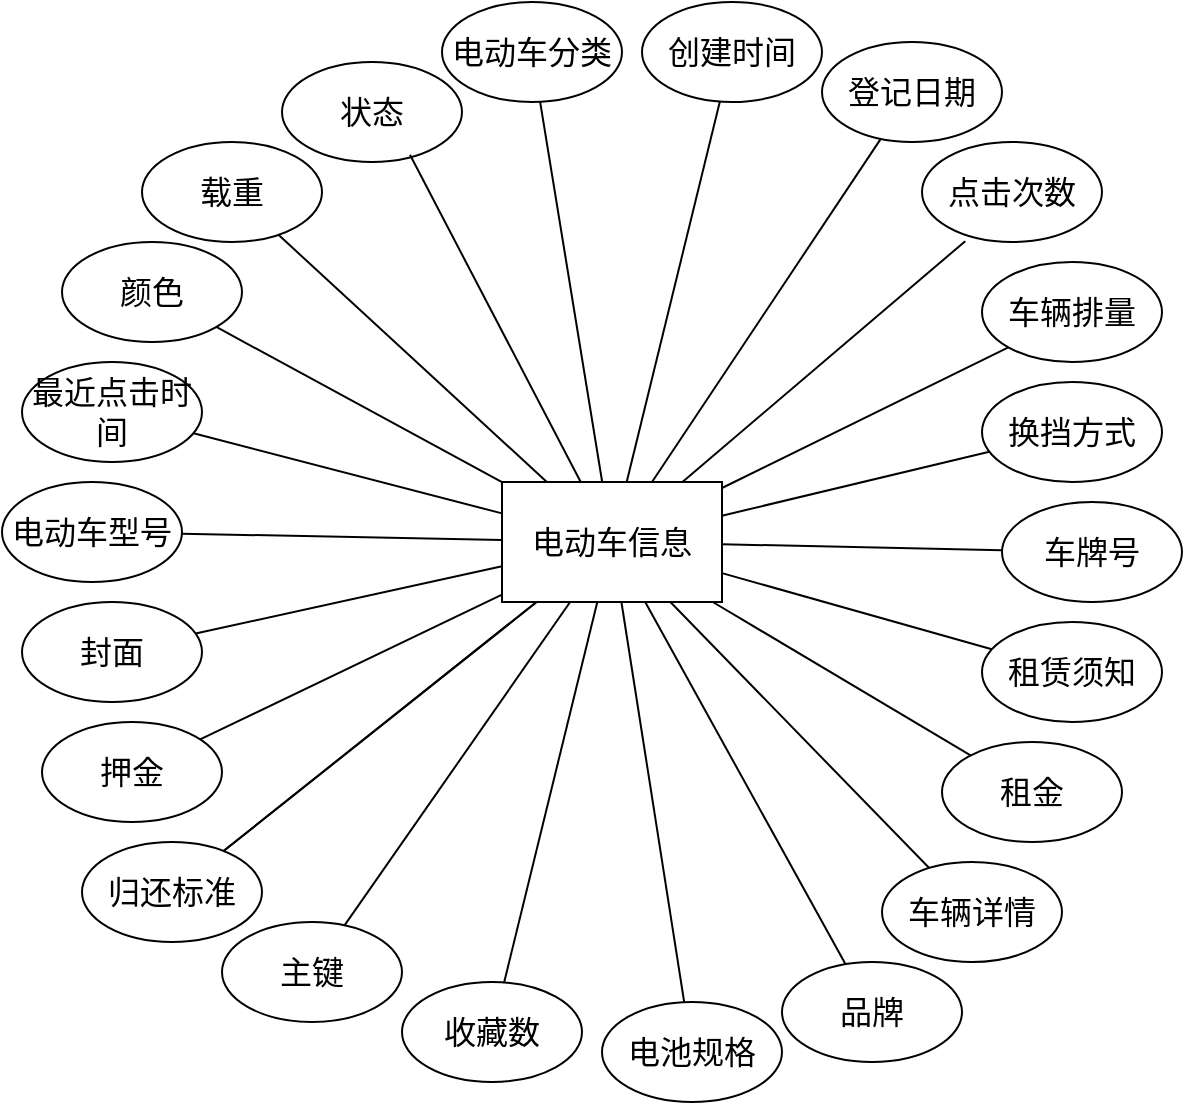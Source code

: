 <mxfile version="27.1.3">
  <diagram name="第 1 页" id="SNnUAwdkBXaZDfroSAXm">
    <mxGraphModel dx="1546" dy="836" grid="1" gridSize="10" guides="1" tooltips="1" connect="1" arrows="1" fold="1" page="1" pageScale="1" pageWidth="1200" pageHeight="1920" math="0" shadow="0">
      <root>
        <mxCell id="0" />
        <mxCell id="1" parent="0" />
        <mxCell id="qFn1gYB5s_-sQzseoCl5-25" style="rounded=0;orthogonalLoop=1;jettySize=auto;html=1;endArrow=none;startFill=0;fontFamily=宋体;fontSize=16;" parent="1" source="qFn1gYB5s_-sQzseoCl5-1" target="qFn1gYB5s_-sQzseoCl5-6" edge="1">
          <mxGeometry relative="1" as="geometry" />
        </mxCell>
        <mxCell id="qFn1gYB5s_-sQzseoCl5-26" style="rounded=0;orthogonalLoop=1;jettySize=auto;html=1;endArrow=none;startFill=0;fontFamily=宋体;fontSize=16;" parent="1" source="qFn1gYB5s_-sQzseoCl5-1" target="qFn1gYB5s_-sQzseoCl5-20" edge="1">
          <mxGeometry relative="1" as="geometry" />
        </mxCell>
        <mxCell id="qFn1gYB5s_-sQzseoCl5-27" style="rounded=0;orthogonalLoop=1;jettySize=auto;html=1;endArrow=none;startFill=0;fontFamily=宋体;fontSize=16;" parent="1" source="qFn1gYB5s_-sQzseoCl5-1" target="qFn1gYB5s_-sQzseoCl5-7" edge="1">
          <mxGeometry relative="1" as="geometry" />
        </mxCell>
        <mxCell id="qFn1gYB5s_-sQzseoCl5-29" style="rounded=0;orthogonalLoop=1;jettySize=auto;html=1;entryX=0;entryY=1;entryDx=0;entryDy=0;endArrow=none;startFill=0;fontFamily=宋体;fontSize=16;" parent="1" source="qFn1gYB5s_-sQzseoCl5-1" target="qFn1gYB5s_-sQzseoCl5-9" edge="1">
          <mxGeometry relative="1" as="geometry" />
        </mxCell>
        <mxCell id="qFn1gYB5s_-sQzseoCl5-30" style="rounded=0;orthogonalLoop=1;jettySize=auto;html=1;endArrow=none;startFill=0;fontFamily=宋体;fontSize=16;" parent="1" source="qFn1gYB5s_-sQzseoCl5-1" target="qFn1gYB5s_-sQzseoCl5-22" edge="1">
          <mxGeometry relative="1" as="geometry" />
        </mxCell>
        <mxCell id="qFn1gYB5s_-sQzseoCl5-31" style="rounded=0;orthogonalLoop=1;jettySize=auto;html=1;endArrow=none;startFill=0;fontFamily=宋体;fontSize=16;" parent="1" source="qFn1gYB5s_-sQzseoCl5-1" target="qFn1gYB5s_-sQzseoCl5-10" edge="1">
          <mxGeometry relative="1" as="geometry" />
        </mxCell>
        <mxCell id="qFn1gYB5s_-sQzseoCl5-32" style="rounded=0;orthogonalLoop=1;jettySize=auto;html=1;endArrow=none;startFill=0;fontFamily=宋体;fontSize=16;" parent="1" source="qFn1gYB5s_-sQzseoCl5-1" target="qFn1gYB5s_-sQzseoCl5-11" edge="1">
          <mxGeometry relative="1" as="geometry" />
        </mxCell>
        <mxCell id="qFn1gYB5s_-sQzseoCl5-33" style="rounded=0;orthogonalLoop=1;jettySize=auto;html=1;endArrow=none;startFill=0;fontFamily=宋体;fontSize=16;" parent="1" source="qFn1gYB5s_-sQzseoCl5-1" target="qFn1gYB5s_-sQzseoCl5-12" edge="1">
          <mxGeometry relative="1" as="geometry" />
        </mxCell>
        <mxCell id="qFn1gYB5s_-sQzseoCl5-34" style="rounded=0;orthogonalLoop=1;jettySize=auto;html=1;endArrow=none;startFill=0;fontFamily=宋体;fontSize=16;" parent="1" source="qFn1gYB5s_-sQzseoCl5-1" target="qFn1gYB5s_-sQzseoCl5-13" edge="1">
          <mxGeometry relative="1" as="geometry" />
        </mxCell>
        <mxCell id="qFn1gYB5s_-sQzseoCl5-35" style="rounded=0;orthogonalLoop=1;jettySize=auto;html=1;endArrow=none;startFill=0;fontFamily=宋体;fontSize=16;" parent="1" source="qFn1gYB5s_-sQzseoCl5-1" target="qFn1gYB5s_-sQzseoCl5-14" edge="1">
          <mxGeometry relative="1" as="geometry" />
        </mxCell>
        <mxCell id="qFn1gYB5s_-sQzseoCl5-36" style="rounded=0;orthogonalLoop=1;jettySize=auto;html=1;endArrow=none;startFill=0;fontFamily=宋体;fontSize=16;" parent="1" source="qFn1gYB5s_-sQzseoCl5-1" target="qFn1gYB5s_-sQzseoCl5-15" edge="1">
          <mxGeometry relative="1" as="geometry" />
        </mxCell>
        <mxCell id="qFn1gYB5s_-sQzseoCl5-37" style="rounded=0;orthogonalLoop=1;jettySize=auto;html=1;endArrow=none;startFill=0;fontFamily=宋体;fontSize=16;" parent="1" source="qFn1gYB5s_-sQzseoCl5-1" target="qFn1gYB5s_-sQzseoCl5-16" edge="1">
          <mxGeometry relative="1" as="geometry" />
        </mxCell>
        <mxCell id="qFn1gYB5s_-sQzseoCl5-38" style="rounded=0;orthogonalLoop=1;jettySize=auto;html=1;endArrow=none;startFill=0;fontFamily=宋体;fontSize=16;" parent="1" source="qFn1gYB5s_-sQzseoCl5-1" target="qFn1gYB5s_-sQzseoCl5-17" edge="1">
          <mxGeometry relative="1" as="geometry" />
        </mxCell>
        <mxCell id="qFn1gYB5s_-sQzseoCl5-39" style="rounded=0;orthogonalLoop=1;jettySize=auto;html=1;endArrow=none;startFill=0;fontFamily=宋体;fontSize=16;" parent="1" source="qFn1gYB5s_-sQzseoCl5-1" target="qFn1gYB5s_-sQzseoCl5-18" edge="1">
          <mxGeometry relative="1" as="geometry" />
        </mxCell>
        <mxCell id="qFn1gYB5s_-sQzseoCl5-41" style="rounded=0;orthogonalLoop=1;jettySize=auto;html=1;endArrow=none;startFill=0;fontFamily=宋体;fontSize=16;" parent="1" source="qFn1gYB5s_-sQzseoCl5-1" target="qFn1gYB5s_-sQzseoCl5-4" edge="1">
          <mxGeometry relative="1" as="geometry" />
        </mxCell>
        <mxCell id="qFn1gYB5s_-sQzseoCl5-42" style="rounded=0;orthogonalLoop=1;jettySize=auto;html=1;endArrow=none;startFill=0;fontFamily=宋体;fontSize=16;" parent="1" source="qFn1gYB5s_-sQzseoCl5-1" target="qFn1gYB5s_-sQzseoCl5-19" edge="1">
          <mxGeometry relative="1" as="geometry" />
        </mxCell>
        <mxCell id="qFn1gYB5s_-sQzseoCl5-43" style="rounded=0;orthogonalLoop=1;jettySize=auto;html=1;endArrow=none;startFill=0;fontFamily=宋体;fontSize=16;" parent="1" source="qFn1gYB5s_-sQzseoCl5-1" target="qFn1gYB5s_-sQzseoCl5-3" edge="1">
          <mxGeometry relative="1" as="geometry" />
        </mxCell>
        <mxCell id="qFn1gYB5s_-sQzseoCl5-45" style="rounded=0;orthogonalLoop=1;jettySize=auto;html=1;endArrow=none;startFill=0;fontFamily=宋体;fontSize=16;" parent="1" source="qFn1gYB5s_-sQzseoCl5-1" target="qFn1gYB5s_-sQzseoCl5-2" edge="1">
          <mxGeometry relative="1" as="geometry" />
        </mxCell>
        <mxCell id="qFn1gYB5s_-sQzseoCl5-46" style="rounded=0;orthogonalLoop=1;jettySize=auto;html=1;endArrow=none;startFill=0;fontFamily=宋体;fontSize=16;" parent="1" source="qFn1gYB5s_-sQzseoCl5-1" target="qFn1gYB5s_-sQzseoCl5-21" edge="1">
          <mxGeometry relative="1" as="geometry" />
        </mxCell>
        <mxCell id="qFn1gYB5s_-sQzseoCl5-47" style="rounded=0;orthogonalLoop=1;jettySize=auto;html=1;endArrow=none;startFill=0;fontFamily=宋体;fontSize=16;" parent="1" source="qFn1gYB5s_-sQzseoCl5-1" target="qFn1gYB5s_-sQzseoCl5-18" edge="1">
          <mxGeometry relative="1" as="geometry" />
        </mxCell>
        <mxCell id="qFn1gYB5s_-sQzseoCl5-49" style="rounded=0;orthogonalLoop=1;jettySize=auto;html=1;endArrow=none;startFill=0;fontFamily=宋体;fontSize=16;" parent="1" source="qFn1gYB5s_-sQzseoCl5-1" target="qFn1gYB5s_-sQzseoCl5-23" edge="1">
          <mxGeometry relative="1" as="geometry" />
        </mxCell>
        <mxCell id="qFn1gYB5s_-sQzseoCl5-1" value="电动车信息" style="rounded=0;whiteSpace=wrap;html=1;fontFamily=宋体;fontSize=16;" parent="1" vertex="1">
          <mxGeometry x="540" y="360" width="110" height="60" as="geometry" />
        </mxCell>
        <mxCell id="qFn1gYB5s_-sQzseoCl5-2" value="封面" style="ellipse;whiteSpace=wrap;html=1;fontFamily=宋体;fontSize=16;" parent="1" vertex="1">
          <mxGeometry x="300" y="420" width="90" height="50" as="geometry" />
        </mxCell>
        <mxCell id="qFn1gYB5s_-sQzseoCl5-3" value="最近点击时间" style="ellipse;whiteSpace=wrap;html=1;fontFamily=宋体;fontSize=16;" parent="1" vertex="1">
          <mxGeometry x="300" y="300" width="90" height="50" as="geometry" />
        </mxCell>
        <mxCell id="qFn1gYB5s_-sQzseoCl5-4" value="&lt;p class=&quot;MsoNormal&quot;&gt;&lt;span&gt;载重&lt;/span&gt;&lt;/p&gt;" style="ellipse;whiteSpace=wrap;html=1;fontFamily=宋体;fontSize=16;" parent="1" vertex="1">
          <mxGeometry x="360" y="190" width="90" height="50" as="geometry" />
        </mxCell>
        <mxCell id="qFn1gYB5s_-sQzseoCl5-5" value="&lt;p class=&quot;MsoNormal&quot;&gt;&lt;span&gt;状态&lt;/span&gt;&lt;/p&gt;" style="ellipse;whiteSpace=wrap;html=1;fontFamily=宋体;fontSize=16;" parent="1" vertex="1">
          <mxGeometry x="430" y="150" width="90" height="50" as="geometry" />
        </mxCell>
        <mxCell id="qFn1gYB5s_-sQzseoCl5-6" value="电动车分类" style="ellipse;whiteSpace=wrap;html=1;fontFamily=宋体;fontSize=16;" parent="1" vertex="1">
          <mxGeometry x="510" y="120" width="90" height="50" as="geometry" />
        </mxCell>
        <mxCell id="qFn1gYB5s_-sQzseoCl5-7" value="登记日期" style="ellipse;whiteSpace=wrap;html=1;fontFamily=宋体;fontSize=16;" parent="1" vertex="1">
          <mxGeometry x="700" y="140" width="90" height="50" as="geometry" />
        </mxCell>
        <mxCell id="qFn1gYB5s_-sQzseoCl5-8" value="点击次数" style="ellipse;whiteSpace=wrap;html=1;fontFamily=宋体;fontSize=16;" parent="1" vertex="1">
          <mxGeometry x="750" y="190" width="90" height="50" as="geometry" />
        </mxCell>
        <mxCell id="qFn1gYB5s_-sQzseoCl5-9" value="车辆排量" style="ellipse;whiteSpace=wrap;html=1;fontFamily=宋体;fontSize=16;" parent="1" vertex="1">
          <mxGeometry x="780" y="250" width="90" height="50" as="geometry" />
        </mxCell>
        <mxCell id="qFn1gYB5s_-sQzseoCl5-10" value="车牌号" style="ellipse;whiteSpace=wrap;html=1;fontFamily=宋体;fontSize=16;" parent="1" vertex="1">
          <mxGeometry x="790" y="370" width="90" height="50" as="geometry" />
        </mxCell>
        <mxCell id="qFn1gYB5s_-sQzseoCl5-11" value="租赁须知" style="ellipse;whiteSpace=wrap;html=1;fontFamily=宋体;fontSize=16;" parent="1" vertex="1">
          <mxGeometry x="780" y="430" width="90" height="50" as="geometry" />
        </mxCell>
        <mxCell id="qFn1gYB5s_-sQzseoCl5-12" value="租金" style="ellipse;whiteSpace=wrap;html=1;fontFamily=宋体;fontSize=16;" parent="1" vertex="1">
          <mxGeometry x="760" y="490" width="90" height="50" as="geometry" />
        </mxCell>
        <mxCell id="qFn1gYB5s_-sQzseoCl5-13" value="车辆详情" style="ellipse;whiteSpace=wrap;html=1;fontFamily=宋体;fontSize=16;" parent="1" vertex="1">
          <mxGeometry x="730" y="550" width="90" height="50" as="geometry" />
        </mxCell>
        <mxCell id="qFn1gYB5s_-sQzseoCl5-14" value="品牌" style="ellipse;whiteSpace=wrap;html=1;fontFamily=宋体;fontSize=16;" parent="1" vertex="1">
          <mxGeometry x="680" y="600" width="90" height="50" as="geometry" />
        </mxCell>
        <mxCell id="qFn1gYB5s_-sQzseoCl5-15" value="电池规格" style="ellipse;whiteSpace=wrap;html=1;fontFamily=宋体;fontSize=16;" parent="1" vertex="1">
          <mxGeometry x="590" y="620" width="90" height="50" as="geometry" />
        </mxCell>
        <mxCell id="qFn1gYB5s_-sQzseoCl5-16" value="收藏数" style="ellipse;whiteSpace=wrap;html=1;fontFamily=宋体;fontSize=16;" parent="1" vertex="1">
          <mxGeometry x="490" y="610" width="90" height="50" as="geometry" />
        </mxCell>
        <mxCell id="qFn1gYB5s_-sQzseoCl5-17" value="主键" style="ellipse;whiteSpace=wrap;html=1;fontFamily=宋体;fontSize=16;" parent="1" vertex="1">
          <mxGeometry x="400" y="580" width="90" height="50" as="geometry" />
        </mxCell>
        <mxCell id="qFn1gYB5s_-sQzseoCl5-18" value="归还标准" style="ellipse;whiteSpace=wrap;html=1;fontFamily=宋体;fontSize=16;" parent="1" vertex="1">
          <mxGeometry x="330" y="540" width="90" height="50" as="geometry" />
        </mxCell>
        <mxCell id="qFn1gYB5s_-sQzseoCl5-19" value="&lt;p class=&quot;MsoNormal&quot;&gt;&lt;span&gt;颜色&lt;/span&gt;&lt;/p&gt;" style="ellipse;whiteSpace=wrap;html=1;fontFamily=宋体;fontSize=16;" parent="1" vertex="1">
          <mxGeometry x="320" y="240" width="90" height="50" as="geometry" />
        </mxCell>
        <mxCell id="qFn1gYB5s_-sQzseoCl5-20" value="创建时间" style="ellipse;whiteSpace=wrap;html=1;fontFamily=宋体;fontSize=16;" parent="1" vertex="1">
          <mxGeometry x="610" y="120" width="90" height="50" as="geometry" />
        </mxCell>
        <mxCell id="qFn1gYB5s_-sQzseoCl5-21" value="押金" style="ellipse;whiteSpace=wrap;html=1;fontFamily=宋体;fontSize=16;" parent="1" vertex="1">
          <mxGeometry x="310" y="480" width="90" height="50" as="geometry" />
        </mxCell>
        <mxCell id="qFn1gYB5s_-sQzseoCl5-22" value="换挡方式" style="ellipse;whiteSpace=wrap;html=1;fontFamily=宋体;fontSize=16;" parent="1" vertex="1">
          <mxGeometry x="780" y="310" width="90" height="50" as="geometry" />
        </mxCell>
        <mxCell id="qFn1gYB5s_-sQzseoCl5-23" value="电动车型号" style="ellipse;whiteSpace=wrap;html=1;fontFamily=宋体;fontSize=16;" parent="1" vertex="1">
          <mxGeometry x="290" y="360" width="90" height="50" as="geometry" />
        </mxCell>
        <mxCell id="qFn1gYB5s_-sQzseoCl5-28" style="rounded=0;orthogonalLoop=1;jettySize=auto;html=1;entryX=0.24;entryY=0.992;entryDx=0;entryDy=0;entryPerimeter=0;endArrow=none;startFill=0;fontFamily=宋体;fontSize=16;" parent="1" source="qFn1gYB5s_-sQzseoCl5-1" target="qFn1gYB5s_-sQzseoCl5-8" edge="1">
          <mxGeometry relative="1" as="geometry" />
        </mxCell>
        <mxCell id="qFn1gYB5s_-sQzseoCl5-40" style="rounded=0;orthogonalLoop=1;jettySize=auto;html=1;entryX=0.711;entryY=0.928;entryDx=0;entryDy=0;entryPerimeter=0;endArrow=none;startFill=0;fontFamily=宋体;fontSize=16;" parent="1" source="qFn1gYB5s_-sQzseoCl5-1" target="qFn1gYB5s_-sQzseoCl5-5" edge="1">
          <mxGeometry relative="1" as="geometry" />
        </mxCell>
      </root>
    </mxGraphModel>
  </diagram>
</mxfile>
